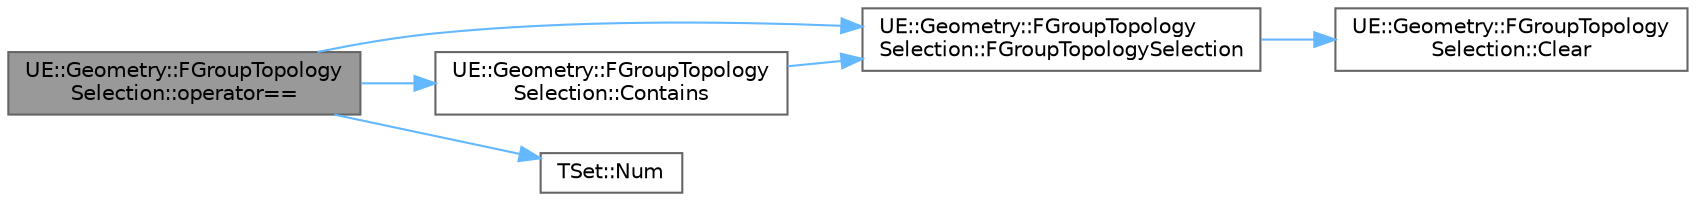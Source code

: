 digraph "UE::Geometry::FGroupTopologySelection::operator=="
{
 // INTERACTIVE_SVG=YES
 // LATEX_PDF_SIZE
  bgcolor="transparent";
  edge [fontname=Helvetica,fontsize=10,labelfontname=Helvetica,labelfontsize=10];
  node [fontname=Helvetica,fontsize=10,shape=box,height=0.2,width=0.4];
  rankdir="LR";
  Node1 [id="Node000001",label="UE::Geometry::FGroupTopology\lSelection::operator==",height=0.2,width=0.4,color="gray40", fillcolor="grey60", style="filled", fontcolor="black",tooltip=" "];
  Node1 -> Node2 [id="edge1_Node000001_Node000002",color="steelblue1",style="solid",tooltip=" "];
  Node2 [id="Node000002",label="UE::Geometry::FGroupTopology\lSelection::FGroupTopologySelection",height=0.2,width=0.4,color="grey40", fillcolor="white", style="filled",URL="$d4/d11/structUE_1_1Geometry_1_1FGroupTopologySelection.html#ae02a140e5b8a37d1b5b0c1b6ada19a85",tooltip=" "];
  Node2 -> Node3 [id="edge2_Node000002_Node000003",color="steelblue1",style="solid",tooltip=" "];
  Node3 [id="Node000003",label="UE::Geometry::FGroupTopology\lSelection::Clear",height=0.2,width=0.4,color="grey40", fillcolor="white", style="filled",URL="$d4/d11/structUE_1_1Geometry_1_1FGroupTopologySelection.html#a99e2422add72683dc7a1510471f01b40",tooltip=" "];
  Node1 -> Node4 [id="edge3_Node000001_Node000004",color="steelblue1",style="solid",tooltip=" "];
  Node4 [id="Node000004",label="UE::Geometry::FGroupTopology\lSelection::Contains",height=0.2,width=0.4,color="grey40", fillcolor="white", style="filled",URL="$d4/d11/structUE_1_1Geometry_1_1FGroupTopologySelection.html#a2da8fb3c09e49160ca6f7637dda2a724",tooltip="Returns true if this selection contains every element in the passed in selection."];
  Node4 -> Node2 [id="edge4_Node000004_Node000002",color="steelblue1",style="solid",tooltip=" "];
  Node1 -> Node5 [id="edge5_Node000001_Node000005",color="steelblue1",style="solid",tooltip=" "];
  Node5 [id="Node000005",label="TSet::Num",height=0.2,width=0.4,color="grey40", fillcolor="white", style="filled",URL="$d5/d15/classTSet.html#a1467586642ab0c99a42be762487875e3",tooltip=" "];
}
